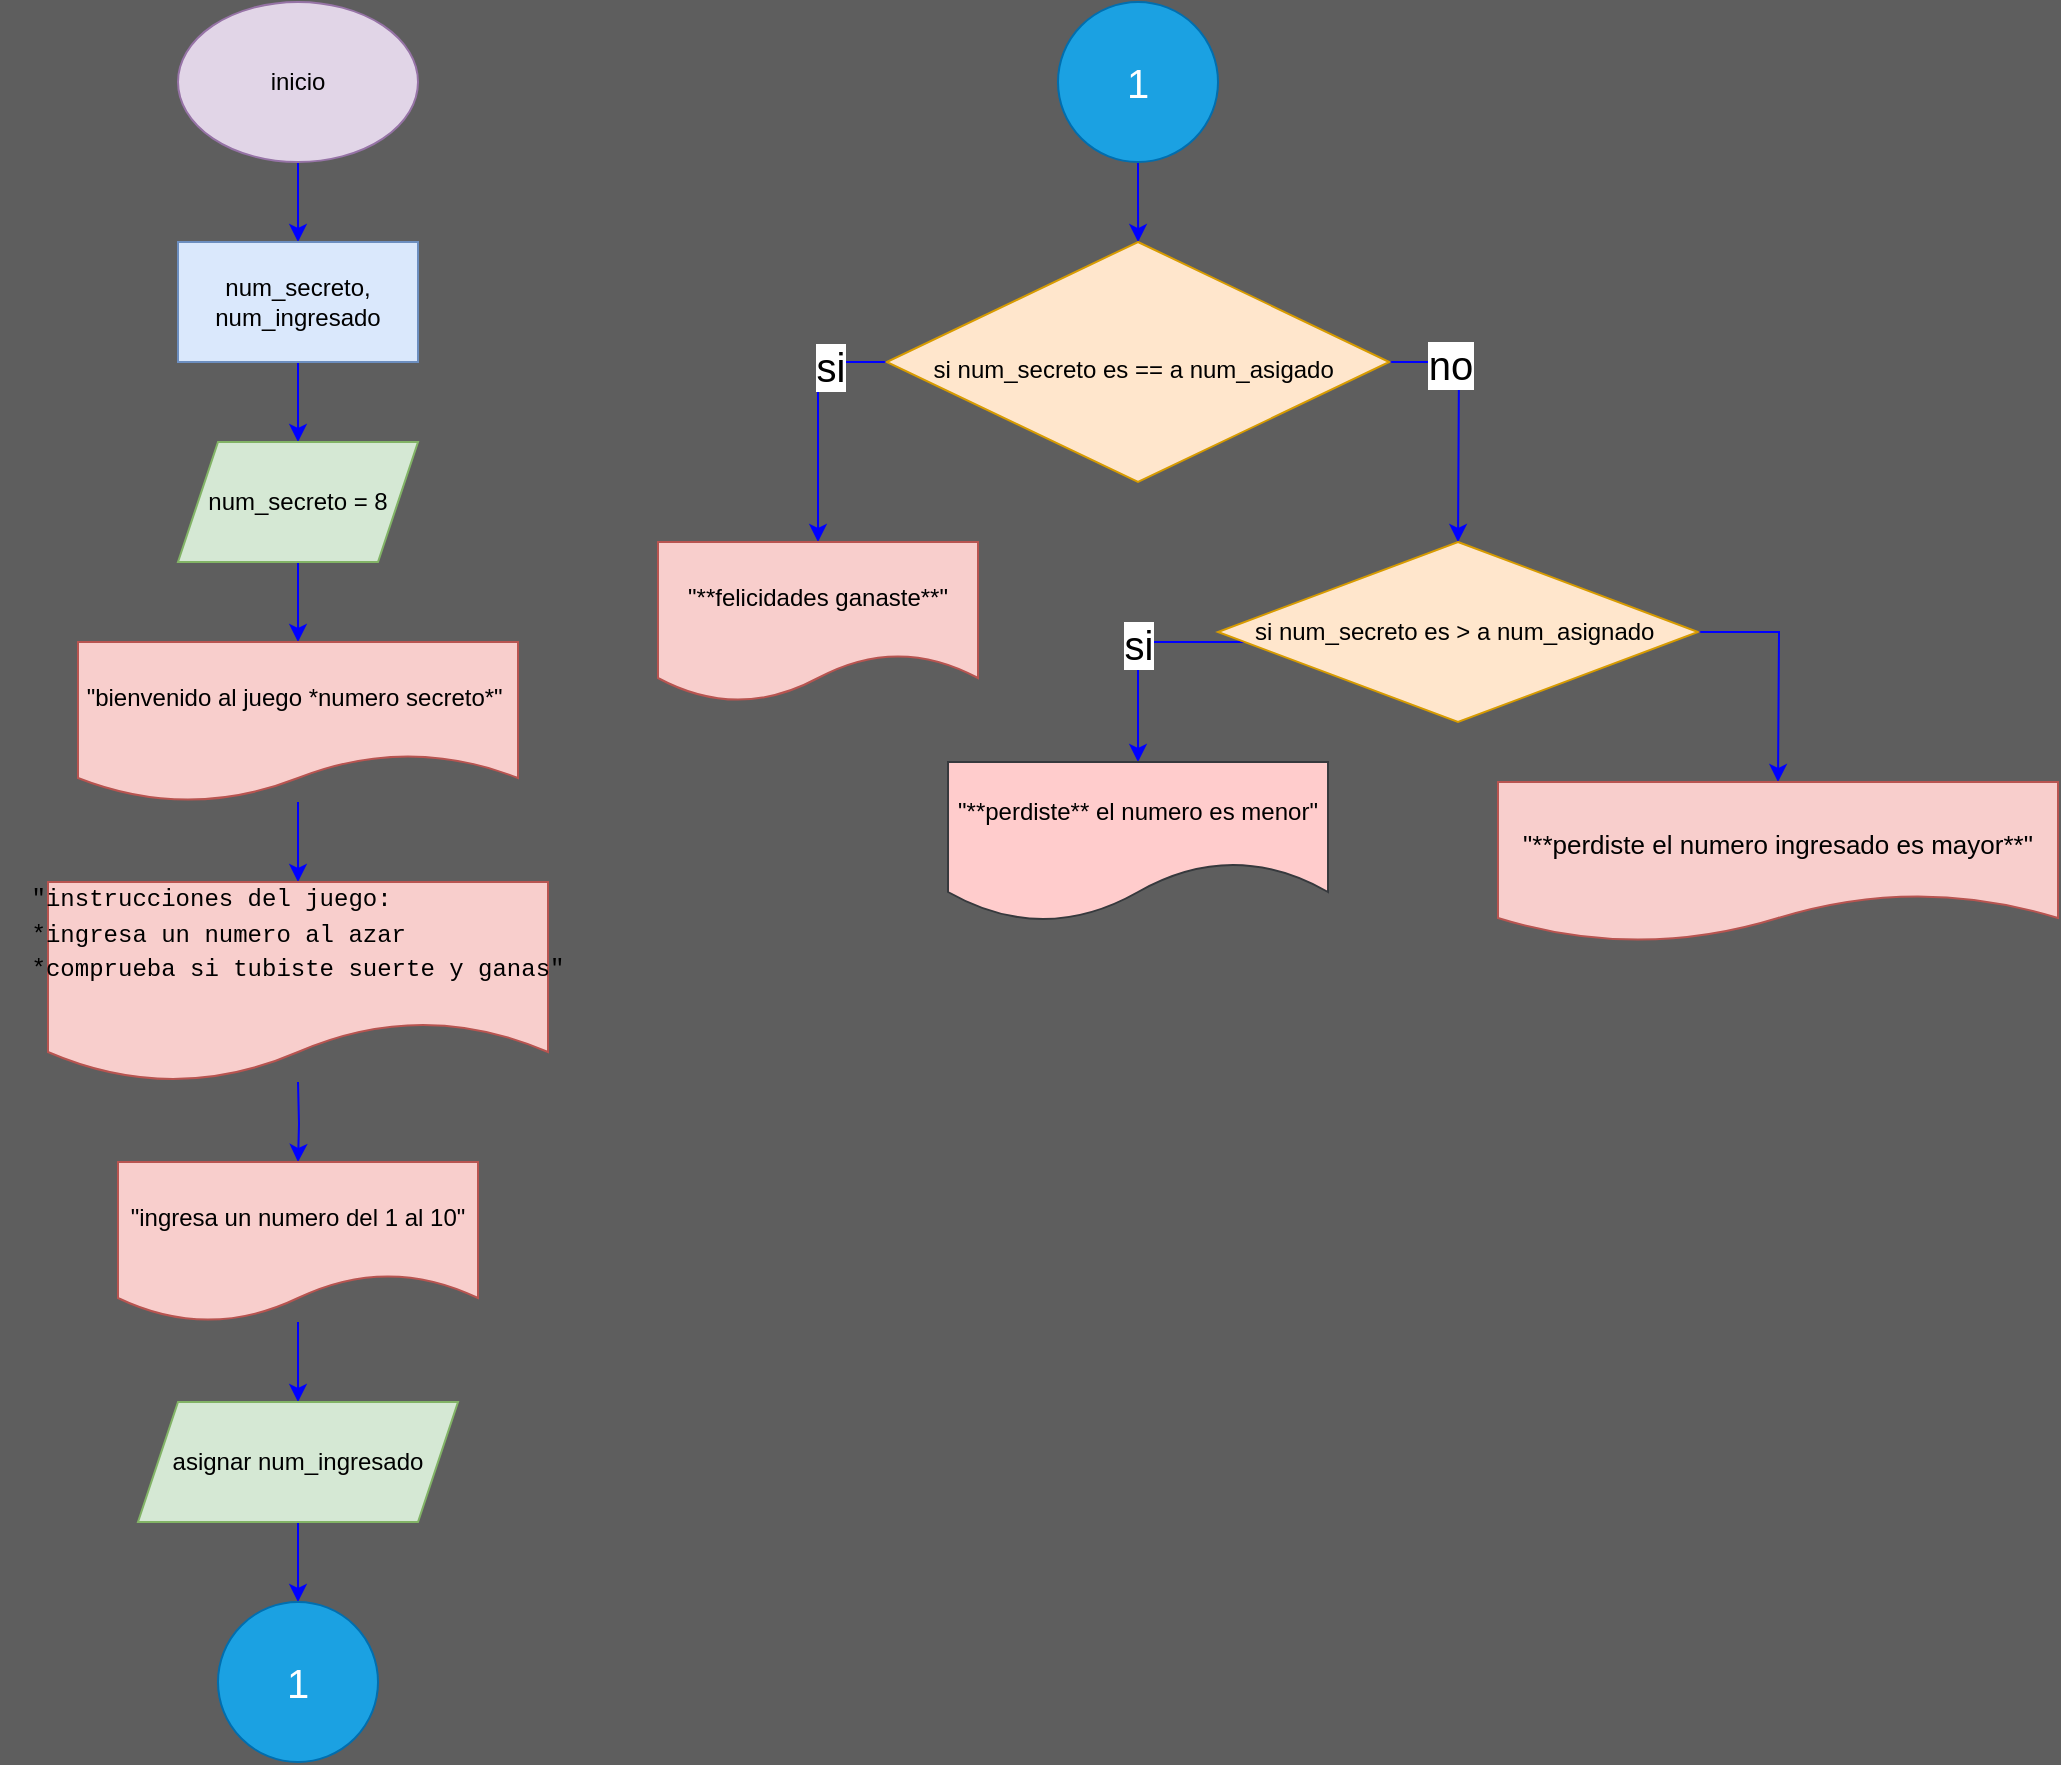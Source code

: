 <mxfile version="20.2.7" type="github">
  <diagram id="wpC7ARWyS0RmUF-f4s2C" name="Página-1">
    <mxGraphModel dx="1418" dy="780" grid="1" gridSize="10" guides="1" tooltips="1" connect="1" arrows="1" fold="1" page="1" pageScale="1" pageWidth="827" pageHeight="1169" background="#5E5E5E" math="0" shadow="0">
      <root>
        <mxCell id="0" />
        <mxCell id="1" parent="0" />
        <mxCell id="ZUtfHLllHMngdYOLlIoZ-3" value="" style="edgeStyle=orthogonalEdgeStyle;rounded=0;orthogonalLoop=1;jettySize=auto;html=1;fillColor=#f5f5f5;strokeColor=#0000FF;" edge="1" parent="1" source="ZUtfHLllHMngdYOLlIoZ-1" target="ZUtfHLllHMngdYOLlIoZ-2">
          <mxGeometry relative="1" as="geometry" />
        </mxCell>
        <mxCell id="ZUtfHLllHMngdYOLlIoZ-1" value="inicio" style="ellipse;whiteSpace=wrap;html=1;fillColor=#e1d5e7;strokeColor=#9673a6;" vertex="1" parent="1">
          <mxGeometry x="80" y="40" width="120" height="80" as="geometry" />
        </mxCell>
        <mxCell id="ZUtfHLllHMngdYOLlIoZ-5" value="" style="edgeStyle=orthogonalEdgeStyle;rounded=0;orthogonalLoop=1;jettySize=auto;html=1;strokeColor=#0000FF;" edge="1" parent="1" source="ZUtfHLllHMngdYOLlIoZ-2" target="ZUtfHLllHMngdYOLlIoZ-4">
          <mxGeometry relative="1" as="geometry" />
        </mxCell>
        <mxCell id="ZUtfHLllHMngdYOLlIoZ-2" value="num_secreto, num_ingresado" style="rounded=0;whiteSpace=wrap;html=1;fillColor=#dae8fc;strokeColor=#6c8ebf;" vertex="1" parent="1">
          <mxGeometry x="80" y="160" width="120" height="60" as="geometry" />
        </mxCell>
        <mxCell id="ZUtfHLllHMngdYOLlIoZ-7" value="" style="edgeStyle=orthogonalEdgeStyle;rounded=0;orthogonalLoop=1;jettySize=auto;html=1;strokeColor=#0000FF;" edge="1" parent="1" source="ZUtfHLllHMngdYOLlIoZ-4" target="ZUtfHLllHMngdYOLlIoZ-6">
          <mxGeometry relative="1" as="geometry" />
        </mxCell>
        <mxCell id="ZUtfHLllHMngdYOLlIoZ-4" value="num_secreto = 8" style="shape=parallelogram;perimeter=parallelogramPerimeter;whiteSpace=wrap;html=1;fixedSize=1;fillColor=#d5e8d4;strokeColor=#82b366;" vertex="1" parent="1">
          <mxGeometry x="80" y="260" width="120" height="60" as="geometry" />
        </mxCell>
        <mxCell id="ZUtfHLllHMngdYOLlIoZ-11" value="" style="edgeStyle=orthogonalEdgeStyle;rounded=0;orthogonalLoop=1;jettySize=auto;html=1;fontSize=12;fontColor=#000000;strokeColor=#0000FF;" edge="1" parent="1" source="ZUtfHLllHMngdYOLlIoZ-6">
          <mxGeometry relative="1" as="geometry">
            <mxPoint x="140" y="480" as="targetPoint" />
          </mxGeometry>
        </mxCell>
        <mxCell id="ZUtfHLllHMngdYOLlIoZ-6" value="&quot;bienvenido al juego *numero secreto*&quot;&amp;nbsp;" style="shape=document;whiteSpace=wrap;html=1;boundedLbl=1;fillColor=#f8cecc;strokeColor=#b85450;" vertex="1" parent="1">
          <mxGeometry x="30" y="360" width="220" height="80" as="geometry" />
        </mxCell>
        <mxCell id="ZUtfHLllHMngdYOLlIoZ-13" value="" style="edgeStyle=orthogonalEdgeStyle;rounded=0;orthogonalLoop=1;jettySize=auto;html=1;fontSize=12;fontColor=#000000;strokeColor=#0000FF;" edge="1" parent="1" target="ZUtfHLllHMngdYOLlIoZ-12">
          <mxGeometry relative="1" as="geometry">
            <mxPoint x="140" y="580" as="sourcePoint" />
          </mxGeometry>
        </mxCell>
        <mxCell id="ZUtfHLllHMngdYOLlIoZ-10" value="&lt;pre style=&quot;box-sizing: border-box; font-family: ui-monospace, SFMono-Regular, &amp;quot;SF Mono&amp;quot;, Menlo, Consolas, &amp;quot;Liberation Mono&amp;quot;, monospace; margin-top: 0px; margin-bottom: 16px; overflow-wrap: normal; padding: 16px; overflow: auto; line-height: 1.45; background-color: var(--color-canvas-subtle); border-radius: 6px; text-align: start;&quot; class=&quot;notranslate&quot;&gt;&lt;code style=&quot;box-sizing: border-box; font-family: ui-monospace, SFMono-Regular, &amp;quot;SF Mono&amp;quot;, Menlo, Consolas, &amp;quot;Liberation Mono&amp;quot;, monospace; padding: 0px; margin: 0px; background: transparent; border-radius: 6px; word-break: normal; border: 0px; display: inline; overflow: visible; line-height: inherit; overflow-wrap: normal;&quot;&gt;&quot;instrucciones del juego:&lt;br&gt;*ingresa un numero al azar &lt;br&gt;*comprueba si tubiste suerte y ganas&quot;&lt;/code&gt;&lt;/pre&gt;" style="shape=document;whiteSpace=wrap;html=1;boundedLbl=1;fillColor=#f8cecc;strokeColor=#b85450;" vertex="1" parent="1">
          <mxGeometry x="15" y="480" width="250" height="100" as="geometry" />
        </mxCell>
        <mxCell id="ZUtfHLllHMngdYOLlIoZ-15" value="" style="edgeStyle=orthogonalEdgeStyle;rounded=0;orthogonalLoop=1;jettySize=auto;html=1;fontSize=12;fontColor=#000000;strokeColor=#0000FF;" edge="1" parent="1" source="ZUtfHLllHMngdYOLlIoZ-12" target="ZUtfHLllHMngdYOLlIoZ-14">
          <mxGeometry relative="1" as="geometry" />
        </mxCell>
        <mxCell id="ZUtfHLllHMngdYOLlIoZ-12" value="&quot;ingresa un numero del 1 al 10&quot;" style="shape=document;whiteSpace=wrap;html=1;boundedLbl=1;fontSize=12;fillColor=#f8cecc;strokeColor=#b85450;" vertex="1" parent="1">
          <mxGeometry x="50" y="620" width="180" height="80" as="geometry" />
        </mxCell>
        <mxCell id="ZUtfHLllHMngdYOLlIoZ-17" value="" style="edgeStyle=orthogonalEdgeStyle;rounded=0;orthogonalLoop=1;jettySize=auto;html=1;fontSize=12;fontColor=#000000;strokeColor=#0000FF;" edge="1" parent="1" source="ZUtfHLllHMngdYOLlIoZ-14" target="ZUtfHLllHMngdYOLlIoZ-16">
          <mxGeometry relative="1" as="geometry" />
        </mxCell>
        <mxCell id="ZUtfHLllHMngdYOLlIoZ-14" value="asignar num_ingresado" style="shape=parallelogram;perimeter=parallelogramPerimeter;whiteSpace=wrap;html=1;fixedSize=1;fontSize=12;fillColor=#d5e8d4;strokeColor=#82b366;" vertex="1" parent="1">
          <mxGeometry x="60" y="740" width="160" height="60" as="geometry" />
        </mxCell>
        <mxCell id="ZUtfHLllHMngdYOLlIoZ-16" value="&lt;font style=&quot;font-size: 20px;&quot;&gt;1&lt;/font&gt;" style="ellipse;whiteSpace=wrap;html=1;aspect=fixed;fontSize=12;fontColor=#ffffff;fillColor=#1ba1e2;strokeColor=#006EAF;" vertex="1" parent="1">
          <mxGeometry x="100" y="840" width="80" height="80" as="geometry" />
        </mxCell>
        <mxCell id="ZUtfHLllHMngdYOLlIoZ-20" value="" style="edgeStyle=orthogonalEdgeStyle;rounded=0;orthogonalLoop=1;jettySize=auto;html=1;fontSize=20;fontColor=#000000;strokeColor=#0000FF;" edge="1" parent="1" source="ZUtfHLllHMngdYOLlIoZ-18" target="ZUtfHLllHMngdYOLlIoZ-19">
          <mxGeometry relative="1" as="geometry" />
        </mxCell>
        <mxCell id="ZUtfHLllHMngdYOLlIoZ-18" value="&lt;font style=&quot;font-size: 20px;&quot;&gt;1&lt;/font&gt;" style="ellipse;whiteSpace=wrap;html=1;aspect=fixed;fontSize=12;fontColor=#ffffff;fillColor=#1ba1e2;strokeColor=#006EAF;" vertex="1" parent="1">
          <mxGeometry x="520" y="40" width="80" height="80" as="geometry" />
        </mxCell>
        <mxCell id="ZUtfHLllHMngdYOLlIoZ-23" style="edgeStyle=orthogonalEdgeStyle;rounded=0;orthogonalLoop=1;jettySize=auto;html=1;fontSize=12;fontColor=#000000;strokeColor=#0000FF;" edge="1" parent="1" source="ZUtfHLllHMngdYOLlIoZ-19">
          <mxGeometry relative="1" as="geometry">
            <mxPoint x="400" y="310" as="targetPoint" />
            <Array as="points">
              <mxPoint x="400" y="220" />
            </Array>
          </mxGeometry>
        </mxCell>
        <mxCell id="ZUtfHLllHMngdYOLlIoZ-25" value="si" style="edgeLabel;html=1;align=center;verticalAlign=middle;resizable=0;points=[];fontSize=20;fontColor=#000000;" vertex="1" connectable="0" parent="ZUtfHLllHMngdYOLlIoZ-23">
          <mxGeometry x="-0.544" y="2" relative="1" as="geometry">
            <mxPoint as="offset" />
          </mxGeometry>
        </mxCell>
        <mxCell id="ZUtfHLllHMngdYOLlIoZ-26" style="edgeStyle=orthogonalEdgeStyle;rounded=0;orthogonalLoop=1;jettySize=auto;html=1;fontSize=20;fontColor=#000000;strokeColor=#0000FF;" edge="1" parent="1" source="ZUtfHLllHMngdYOLlIoZ-19">
          <mxGeometry relative="1" as="geometry">
            <mxPoint x="720" y="310" as="targetPoint" />
          </mxGeometry>
        </mxCell>
        <mxCell id="ZUtfHLllHMngdYOLlIoZ-27" value="no" style="edgeLabel;html=1;align=center;verticalAlign=middle;resizable=0;points=[];fontSize=20;fontColor=#000000;" vertex="1" connectable="0" parent="ZUtfHLllHMngdYOLlIoZ-26">
          <mxGeometry x="-0.512" y="-1" relative="1" as="geometry">
            <mxPoint as="offset" />
          </mxGeometry>
        </mxCell>
        <mxCell id="ZUtfHLllHMngdYOLlIoZ-19" value="&lt;font style=&quot;font-size: 12px;&quot;&gt;si num_secreto es == a num_asigado&amp;nbsp;&lt;/font&gt;" style="rhombus;whiteSpace=wrap;html=1;fontSize=20;fillColor=#ffe6cc;strokeColor=#d79b00;" vertex="1" parent="1">
          <mxGeometry x="434.38" y="160" width="251.25" height="120" as="geometry" />
        </mxCell>
        <mxCell id="ZUtfHLllHMngdYOLlIoZ-21" value="&quot;**felicidades ganaste**&quot;" style="shape=document;whiteSpace=wrap;html=1;boundedLbl=1;fontSize=12;fillColor=#f8cecc;strokeColor=#b85450;" vertex="1" parent="1">
          <mxGeometry x="320" y="310" width="160" height="80" as="geometry" />
        </mxCell>
        <mxCell id="ZUtfHLllHMngdYOLlIoZ-29" value="" style="edgeStyle=orthogonalEdgeStyle;rounded=0;orthogonalLoop=1;jettySize=auto;html=1;fontSize=20;fontColor=#000000;strokeColor=#0000FF;" edge="1" parent="1" source="ZUtfHLllHMngdYOLlIoZ-22" target="ZUtfHLllHMngdYOLlIoZ-28">
          <mxGeometry relative="1" as="geometry">
            <Array as="points">
              <mxPoint x="560" y="360" />
            </Array>
          </mxGeometry>
        </mxCell>
        <mxCell id="ZUtfHLllHMngdYOLlIoZ-30" value="si" style="edgeLabel;html=1;align=center;verticalAlign=middle;resizable=0;points=[];fontSize=20;fontColor=#000000;" vertex="1" connectable="0" parent="ZUtfHLllHMngdYOLlIoZ-29">
          <mxGeometry x="-0.041" relative="1" as="geometry">
            <mxPoint as="offset" />
          </mxGeometry>
        </mxCell>
        <mxCell id="ZUtfHLllHMngdYOLlIoZ-32" style="edgeStyle=orthogonalEdgeStyle;rounded=0;orthogonalLoop=1;jettySize=auto;html=1;fontSize=20;fontColor=#000000;strokeColor=#0000FF;" edge="1" parent="1" source="ZUtfHLllHMngdYOLlIoZ-22">
          <mxGeometry relative="1" as="geometry">
            <mxPoint x="880" y="430" as="targetPoint" />
          </mxGeometry>
        </mxCell>
        <mxCell id="ZUtfHLllHMngdYOLlIoZ-22" value="si num_secreto es &amp;gt; a num_asignado&amp;nbsp;" style="rhombus;whiteSpace=wrap;html=1;fontSize=12;fillColor=#ffe6cc;strokeColor=#d79b00;" vertex="1" parent="1">
          <mxGeometry x="600" y="310" width="240" height="90" as="geometry" />
        </mxCell>
        <mxCell id="ZUtfHLllHMngdYOLlIoZ-28" value="&quot;**perdiste** el numero es menor&quot;" style="shape=document;whiteSpace=wrap;html=1;boundedLbl=1;fillColor=#ffcccc;strokeColor=#36393d;size=0.375;" vertex="1" parent="1">
          <mxGeometry x="465.01" y="420" width="190" height="80" as="geometry" />
        </mxCell>
        <mxCell id="ZUtfHLllHMngdYOLlIoZ-33" value="&lt;font style=&quot;font-size: 13px;&quot;&gt;&quot;**perdiste el numero ingresado es mayor**&quot;&lt;/font&gt;" style="shape=document;whiteSpace=wrap;html=1;boundedLbl=1;fontSize=20;fillColor=#f8cecc;strokeColor=#b85450;" vertex="1" parent="1">
          <mxGeometry x="740" y="430" width="280" height="80" as="geometry" />
        </mxCell>
      </root>
    </mxGraphModel>
  </diagram>
</mxfile>
